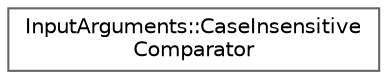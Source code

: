 digraph "Graphical Class Hierarchy"
{
 // LATEX_PDF_SIZE
  bgcolor="transparent";
  edge [fontname=Helvetica,fontsize=10,labelfontname=Helvetica,labelfontsize=10];
  node [fontname=Helvetica,fontsize=10,shape=box,height=0.2,width=0.4];
  rankdir="LR";
  Node0 [id="Node000000",label="InputArguments::CaseInsensitive\lComparator",height=0.2,width=0.4,color="grey40", fillcolor="white", style="filled",URL="$structmexplus_1_1_input_arguments_1_1_case_insensitive_comparator.html",tooltip="Case-insensitive comparator for std::string."];
}

